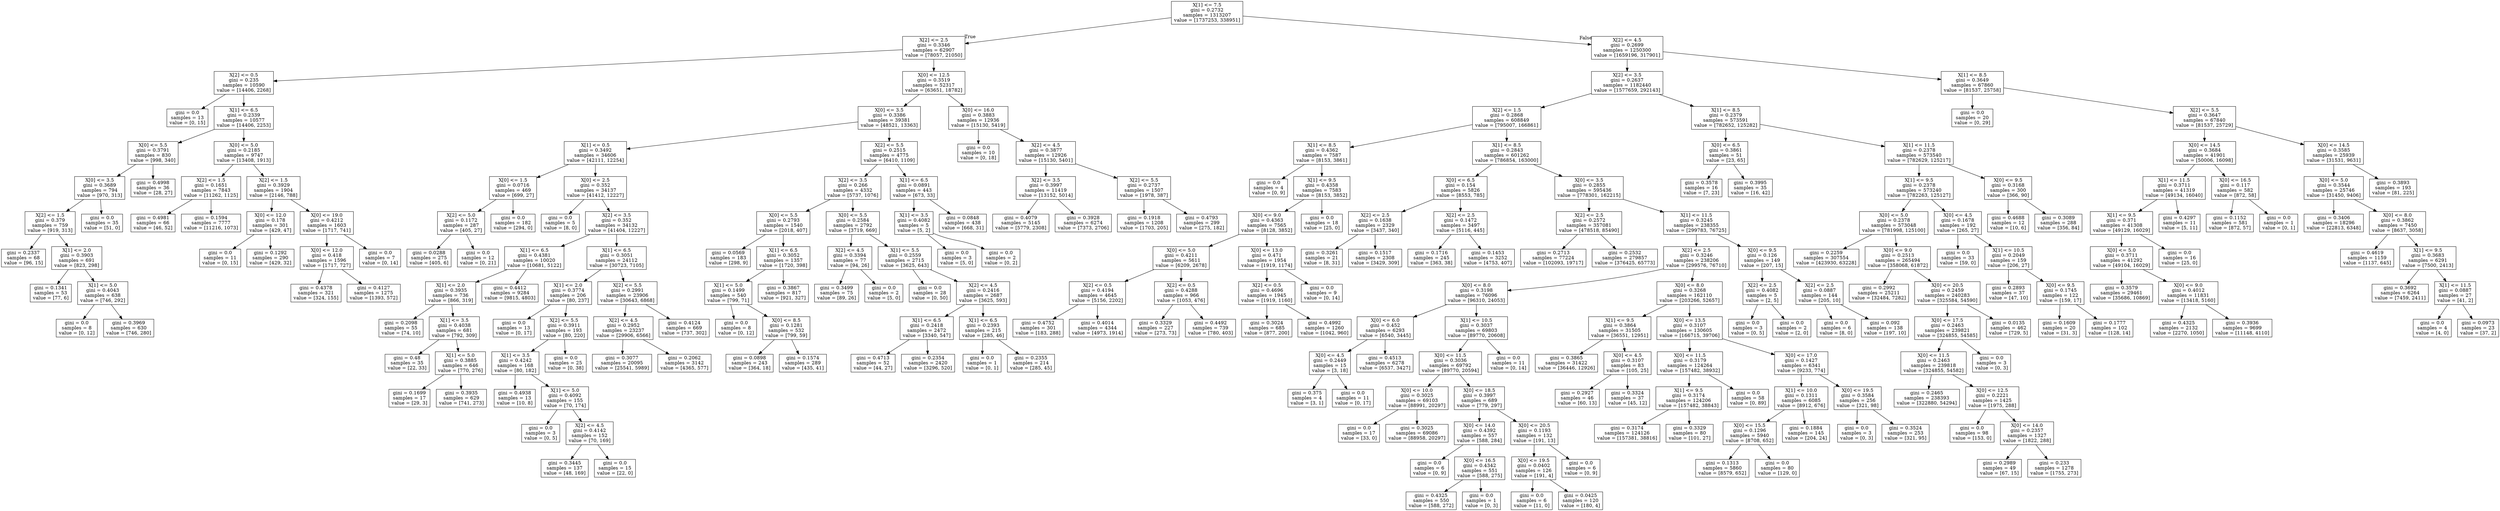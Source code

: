 digraph Tree {
node [shape=box] ;
0 [label="X[1] <= 7.5\ngini = 0.2732\nsamples = 1313207\nvalue = [1737253, 338951]"] ;
1 [label="X[2] <= 2.5\ngini = 0.3346\nsamples = 62907\nvalue = [78057, 21050]"] ;
0 -> 1 [labeldistance=2.5, labelangle=45, headlabel="True"] ;
2 [label="X[2] <= 0.5\ngini = 0.235\nsamples = 10590\nvalue = [14406, 2268]"] ;
1 -> 2 ;
3 [label="gini = 0.0\nsamples = 13\nvalue = [0, 15]"] ;
2 -> 3 ;
4 [label="X[1] <= 6.5\ngini = 0.2339\nsamples = 10577\nvalue = [14406, 2253]"] ;
2 -> 4 ;
5 [label="X[0] <= 5.5\ngini = 0.3791\nsamples = 830\nvalue = [998, 340]"] ;
4 -> 5 ;
6 [label="X[0] <= 3.5\ngini = 0.3689\nsamples = 794\nvalue = [970, 313]"] ;
5 -> 6 ;
7 [label="X[2] <= 1.5\ngini = 0.379\nsamples = 759\nvalue = [919, 313]"] ;
6 -> 7 ;
8 [label="gini = 0.2337\nsamples = 68\nvalue = [96, 15]"] ;
7 -> 8 ;
9 [label="X[1] <= 2.0\ngini = 0.3903\nsamples = 691\nvalue = [823, 298]"] ;
7 -> 9 ;
10 [label="gini = 0.1341\nsamples = 53\nvalue = [77, 6]"] ;
9 -> 10 ;
11 [label="X[1] <= 5.0\ngini = 0.4043\nsamples = 638\nvalue = [746, 292]"] ;
9 -> 11 ;
12 [label="gini = 0.0\nsamples = 8\nvalue = [0, 12]"] ;
11 -> 12 ;
13 [label="gini = 0.3969\nsamples = 630\nvalue = [746, 280]"] ;
11 -> 13 ;
14 [label="gini = 0.0\nsamples = 35\nvalue = [51, 0]"] ;
6 -> 14 ;
15 [label="gini = 0.4998\nsamples = 36\nvalue = [28, 27]"] ;
5 -> 15 ;
16 [label="X[0] <= 5.0\ngini = 0.2185\nsamples = 9747\nvalue = [13408, 1913]"] ;
4 -> 16 ;
17 [label="X[2] <= 1.5\ngini = 0.1651\nsamples = 7843\nvalue = [11262, 1125]"] ;
16 -> 17 ;
18 [label="gini = 0.4981\nsamples = 66\nvalue = [46, 52]"] ;
17 -> 18 ;
19 [label="gini = 0.1594\nsamples = 7777\nvalue = [11216, 1073]"] ;
17 -> 19 ;
20 [label="X[2] <= 1.5\ngini = 0.3929\nsamples = 1904\nvalue = [2146, 788]"] ;
16 -> 20 ;
21 [label="X[0] <= 12.0\ngini = 0.178\nsamples = 301\nvalue = [429, 47]"] ;
20 -> 21 ;
22 [label="gini = 0.0\nsamples = 11\nvalue = [0, 15]"] ;
21 -> 22 ;
23 [label="gini = 0.1292\nsamples = 290\nvalue = [429, 32]"] ;
21 -> 23 ;
24 [label="X[0] <= 19.0\ngini = 0.4212\nsamples = 1603\nvalue = [1717, 741]"] ;
20 -> 24 ;
25 [label="X[0] <= 12.0\ngini = 0.418\nsamples = 1596\nvalue = [1717, 727]"] ;
24 -> 25 ;
26 [label="gini = 0.4378\nsamples = 321\nvalue = [324, 155]"] ;
25 -> 26 ;
27 [label="gini = 0.4127\nsamples = 1275\nvalue = [1393, 572]"] ;
25 -> 27 ;
28 [label="gini = 0.0\nsamples = 7\nvalue = [0, 14]"] ;
24 -> 28 ;
29 [label="X[0] <= 12.5\ngini = 0.3519\nsamples = 52317\nvalue = [63651, 18782]"] ;
1 -> 29 ;
30 [label="X[0] <= 3.5\ngini = 0.3386\nsamples = 39381\nvalue = [48521, 13363]"] ;
29 -> 30 ;
31 [label="X[1] <= 0.5\ngini = 0.3492\nsamples = 34606\nvalue = [42111, 12254]"] ;
30 -> 31 ;
32 [label="X[0] <= 1.5\ngini = 0.0716\nsamples = 469\nvalue = [699, 27]"] ;
31 -> 32 ;
33 [label="X[2] <= 5.0\ngini = 0.1172\nsamples = 287\nvalue = [405, 27]"] ;
32 -> 33 ;
34 [label="gini = 0.0288\nsamples = 275\nvalue = [405, 6]"] ;
33 -> 34 ;
35 [label="gini = 0.0\nsamples = 12\nvalue = [0, 21]"] ;
33 -> 35 ;
36 [label="gini = 0.0\nsamples = 182\nvalue = [294, 0]"] ;
32 -> 36 ;
37 [label="X[0] <= 2.5\ngini = 0.352\nsamples = 34137\nvalue = [41412, 12227]"] ;
31 -> 37 ;
38 [label="gini = 0.0\nsamples = 5\nvalue = [8, 0]"] ;
37 -> 38 ;
39 [label="X[2] <= 3.5\ngini = 0.352\nsamples = 34132\nvalue = [41404, 12227]"] ;
37 -> 39 ;
40 [label="X[1] <= 6.5\ngini = 0.4381\nsamples = 10020\nvalue = [10681, 5122]"] ;
39 -> 40 ;
41 [label="X[1] <= 2.0\ngini = 0.3935\nsamples = 736\nvalue = [866, 319]"] ;
40 -> 41 ;
42 [label="gini = 0.2098\nsamples = 55\nvalue = [74, 10]"] ;
41 -> 42 ;
43 [label="X[1] <= 3.5\ngini = 0.4038\nsamples = 681\nvalue = [792, 309]"] ;
41 -> 43 ;
44 [label="gini = 0.48\nsamples = 35\nvalue = [22, 33]"] ;
43 -> 44 ;
45 [label="X[1] <= 5.0\ngini = 0.3885\nsamples = 646\nvalue = [770, 276]"] ;
43 -> 45 ;
46 [label="gini = 0.1699\nsamples = 17\nvalue = [29, 3]"] ;
45 -> 46 ;
47 [label="gini = 0.3935\nsamples = 629\nvalue = [741, 273]"] ;
45 -> 47 ;
48 [label="gini = 0.4412\nsamples = 9284\nvalue = [9815, 4803]"] ;
40 -> 48 ;
49 [label="X[1] <= 6.5\ngini = 0.3051\nsamples = 24112\nvalue = [30723, 7105]"] ;
39 -> 49 ;
50 [label="X[1] <= 2.0\ngini = 0.3774\nsamples = 206\nvalue = [80, 237]"] ;
49 -> 50 ;
51 [label="gini = 0.0\nsamples = 13\nvalue = [0, 17]"] ;
50 -> 51 ;
52 [label="X[2] <= 5.5\ngini = 0.3911\nsamples = 193\nvalue = [80, 220]"] ;
50 -> 52 ;
53 [label="X[1] <= 3.5\ngini = 0.4242\nsamples = 168\nvalue = [80, 182]"] ;
52 -> 53 ;
54 [label="gini = 0.4938\nsamples = 13\nvalue = [10, 8]"] ;
53 -> 54 ;
55 [label="X[1] <= 5.0\ngini = 0.4092\nsamples = 155\nvalue = [70, 174]"] ;
53 -> 55 ;
56 [label="gini = 0.0\nsamples = 3\nvalue = [0, 5]"] ;
55 -> 56 ;
57 [label="X[2] <= 4.5\ngini = 0.4142\nsamples = 152\nvalue = [70, 169]"] ;
55 -> 57 ;
58 [label="gini = 0.3445\nsamples = 137\nvalue = [48, 169]"] ;
57 -> 58 ;
59 [label="gini = 0.0\nsamples = 15\nvalue = [22, 0]"] ;
57 -> 59 ;
60 [label="gini = 0.0\nsamples = 25\nvalue = [0, 38]"] ;
52 -> 60 ;
61 [label="X[2] <= 5.5\ngini = 0.2991\nsamples = 23906\nvalue = [30643, 6868]"] ;
49 -> 61 ;
62 [label="X[2] <= 4.5\ngini = 0.2952\nsamples = 23237\nvalue = [29906, 6566]"] ;
61 -> 62 ;
63 [label="gini = 0.3077\nsamples = 20095\nvalue = [25541, 5989]"] ;
62 -> 63 ;
64 [label="gini = 0.2062\nsamples = 3142\nvalue = [4365, 577]"] ;
62 -> 64 ;
65 [label="gini = 0.4124\nsamples = 669\nvalue = [737, 302]"] ;
61 -> 65 ;
66 [label="X[2] <= 5.5\ngini = 0.2515\nsamples = 4775\nvalue = [6410, 1109]"] ;
30 -> 66 ;
67 [label="X[2] <= 3.5\ngini = 0.266\nsamples = 4332\nvalue = [5737, 1076]"] ;
66 -> 67 ;
68 [label="X[0] <= 5.5\ngini = 0.2793\nsamples = 1540\nvalue = [2018, 407]"] ;
67 -> 68 ;
69 [label="gini = 0.0569\nsamples = 183\nvalue = [298, 9]"] ;
68 -> 69 ;
70 [label="X[1] <= 6.5\ngini = 0.3052\nsamples = 1357\nvalue = [1720, 398]"] ;
68 -> 70 ;
71 [label="X[1] <= 5.0\ngini = 0.1499\nsamples = 540\nvalue = [799, 71]"] ;
70 -> 71 ;
72 [label="gini = 0.0\nsamples = 8\nvalue = [0, 12]"] ;
71 -> 72 ;
73 [label="X[0] <= 8.5\ngini = 0.1281\nsamples = 532\nvalue = [799, 59]"] ;
71 -> 73 ;
74 [label="gini = 0.0898\nsamples = 243\nvalue = [364, 18]"] ;
73 -> 74 ;
75 [label="gini = 0.1574\nsamples = 289\nvalue = [435, 41]"] ;
73 -> 75 ;
76 [label="gini = 0.3867\nsamples = 817\nvalue = [921, 327]"] ;
70 -> 76 ;
77 [label="X[0] <= 5.5\ngini = 0.2584\nsamples = 2792\nvalue = [3719, 669]"] ;
67 -> 77 ;
78 [label="X[2] <= 4.5\ngini = 0.3394\nsamples = 77\nvalue = [94, 26]"] ;
77 -> 78 ;
79 [label="gini = 0.3499\nsamples = 75\nvalue = [89, 26]"] ;
78 -> 79 ;
80 [label="gini = 0.0\nsamples = 2\nvalue = [5, 0]"] ;
78 -> 80 ;
81 [label="X[1] <= 5.5\ngini = 0.2559\nsamples = 2715\nvalue = [3625, 643]"] ;
77 -> 81 ;
82 [label="gini = 0.0\nsamples = 28\nvalue = [0, 50]"] ;
81 -> 82 ;
83 [label="X[2] <= 4.5\ngini = 0.2416\nsamples = 2687\nvalue = [3625, 593]"] ;
81 -> 83 ;
84 [label="X[1] <= 6.5\ngini = 0.2418\nsamples = 2472\nvalue = [3340, 547]"] ;
83 -> 84 ;
85 [label="gini = 0.4713\nsamples = 52\nvalue = [44, 27]"] ;
84 -> 85 ;
86 [label="gini = 0.2354\nsamples = 2420\nvalue = [3296, 520]"] ;
84 -> 86 ;
87 [label="X[1] <= 6.5\ngini = 0.2393\nsamples = 215\nvalue = [285, 46]"] ;
83 -> 87 ;
88 [label="gini = 0.0\nsamples = 1\nvalue = [0, 1]"] ;
87 -> 88 ;
89 [label="gini = 0.2355\nsamples = 214\nvalue = [285, 45]"] ;
87 -> 89 ;
90 [label="X[1] <= 6.5\ngini = 0.0891\nsamples = 443\nvalue = [673, 33]"] ;
66 -> 90 ;
91 [label="X[1] <= 3.5\ngini = 0.4082\nsamples = 5\nvalue = [5, 2]"] ;
90 -> 91 ;
92 [label="gini = 0.0\nsamples = 3\nvalue = [5, 0]"] ;
91 -> 92 ;
93 [label="gini = 0.0\nsamples = 2\nvalue = [0, 2]"] ;
91 -> 93 ;
94 [label="gini = 0.0848\nsamples = 438\nvalue = [668, 31]"] ;
90 -> 94 ;
95 [label="X[0] <= 16.0\ngini = 0.3883\nsamples = 12936\nvalue = [15130, 5419]"] ;
29 -> 95 ;
96 [label="gini = 0.0\nsamples = 10\nvalue = [0, 18]"] ;
95 -> 96 ;
97 [label="X[2] <= 4.5\ngini = 0.3877\nsamples = 12926\nvalue = [15130, 5401]"] ;
95 -> 97 ;
98 [label="X[2] <= 3.5\ngini = 0.3997\nsamples = 11419\nvalue = [13152, 5014]"] ;
97 -> 98 ;
99 [label="gini = 0.4079\nsamples = 5145\nvalue = [5779, 2308]"] ;
98 -> 99 ;
100 [label="gini = 0.3928\nsamples = 6274\nvalue = [7373, 2706]"] ;
98 -> 100 ;
101 [label="X[2] <= 5.5\ngini = 0.2737\nsamples = 1507\nvalue = [1978, 387]"] ;
97 -> 101 ;
102 [label="gini = 0.1918\nsamples = 1208\nvalue = [1703, 205]"] ;
101 -> 102 ;
103 [label="gini = 0.4793\nsamples = 299\nvalue = [275, 182]"] ;
101 -> 103 ;
104 [label="X[2] <= 4.5\ngini = 0.2699\nsamples = 1250300\nvalue = [1659196, 317901]"] ;
0 -> 104 [labeldistance=2.5, labelangle=-45, headlabel="False"] ;
105 [label="X[2] <= 3.5\ngini = 0.2637\nsamples = 1182440\nvalue = [1577659, 292143]"] ;
104 -> 105 ;
106 [label="X[2] <= 1.5\ngini = 0.2868\nsamples = 608849\nvalue = [795007, 166861]"] ;
105 -> 106 ;
107 [label="X[1] <= 8.5\ngini = 0.4362\nsamples = 7587\nvalue = [8153, 3861]"] ;
106 -> 107 ;
108 [label="gini = 0.0\nsamples = 4\nvalue = [0, 9]"] ;
107 -> 108 ;
109 [label="X[1] <= 9.5\ngini = 0.4358\nsamples = 7583\nvalue = [8153, 3852]"] ;
107 -> 109 ;
110 [label="X[0] <= 9.0\ngini = 0.4363\nsamples = 7565\nvalue = [8128, 3852]"] ;
109 -> 110 ;
111 [label="X[0] <= 5.0\ngini = 0.4211\nsamples = 5611\nvalue = [6209, 2678]"] ;
110 -> 111 ;
112 [label="X[2] <= 0.5\ngini = 0.4194\nsamples = 4645\nvalue = [5156, 2202]"] ;
111 -> 112 ;
113 [label="gini = 0.4752\nsamples = 301\nvalue = [183, 288]"] ;
112 -> 113 ;
114 [label="gini = 0.4014\nsamples = 4344\nvalue = [4973, 1914]"] ;
112 -> 114 ;
115 [label="X[2] <= 0.5\ngini = 0.4288\nsamples = 966\nvalue = [1053, 476]"] ;
111 -> 115 ;
116 [label="gini = 0.3329\nsamples = 227\nvalue = [273, 73]"] ;
115 -> 116 ;
117 [label="gini = 0.4492\nsamples = 739\nvalue = [780, 403]"] ;
115 -> 117 ;
118 [label="X[0] <= 13.0\ngini = 0.471\nsamples = 1954\nvalue = [1919, 1174]"] ;
110 -> 118 ;
119 [label="X[2] <= 0.5\ngini = 0.4696\nsamples = 1945\nvalue = [1919, 1160]"] ;
118 -> 119 ;
120 [label="gini = 0.3024\nsamples = 685\nvalue = [877, 200]"] ;
119 -> 120 ;
121 [label="gini = 0.4992\nsamples = 1260\nvalue = [1042, 960]"] ;
119 -> 121 ;
122 [label="gini = 0.0\nsamples = 9\nvalue = [0, 14]"] ;
118 -> 122 ;
123 [label="gini = 0.0\nsamples = 18\nvalue = [25, 0]"] ;
109 -> 123 ;
124 [label="X[1] <= 8.5\ngini = 0.2843\nsamples = 601262\nvalue = [786854, 163000]"] ;
106 -> 124 ;
125 [label="X[0] <= 6.5\ngini = 0.154\nsamples = 5826\nvalue = [8553, 785]"] ;
124 -> 125 ;
126 [label="X[2] <= 2.5\ngini = 0.1638\nsamples = 2329\nvalue = [3437, 340]"] ;
125 -> 126 ;
127 [label="gini = 0.3261\nsamples = 21\nvalue = [8, 31]"] ;
126 -> 127 ;
128 [label="gini = 0.1517\nsamples = 2308\nvalue = [3429, 309]"] ;
126 -> 128 ;
129 [label="X[2] <= 2.5\ngini = 0.1472\nsamples = 3497\nvalue = [5116, 445]"] ;
125 -> 129 ;
130 [label="gini = 0.1716\nsamples = 245\nvalue = [363, 38]"] ;
129 -> 130 ;
131 [label="gini = 0.1453\nsamples = 3252\nvalue = [4753, 407]"] ;
129 -> 131 ;
132 [label="X[0] <= 3.5\ngini = 0.2855\nsamples = 595436\nvalue = [778301, 162215]"] ;
124 -> 132 ;
133 [label="X[2] <= 2.5\ngini = 0.2572\nsamples = 357081\nvalue = [478518, 85490]"] ;
132 -> 133 ;
134 [label="gini = 0.2713\nsamples = 77224\nvalue = [102093, 19717]"] ;
133 -> 134 ;
135 [label="gini = 0.2532\nsamples = 279857\nvalue = [376425, 65773]"] ;
133 -> 135 ;
136 [label="X[1] <= 11.5\ngini = 0.3245\nsamples = 238355\nvalue = [299783, 76725]"] ;
132 -> 136 ;
137 [label="X[2] <= 2.5\ngini = 0.3246\nsamples = 238206\nvalue = [299576, 76710]"] ;
136 -> 137 ;
138 [label="X[0] <= 8.0\ngini = 0.3198\nsamples = 76096\nvalue = [96310, 24053]"] ;
137 -> 138 ;
139 [label="X[0] <= 6.0\ngini = 0.452\nsamples = 6293\nvalue = [6540, 3445]"] ;
138 -> 139 ;
140 [label="X[0] <= 4.5\ngini = 0.2449\nsamples = 15\nvalue = [3, 18]"] ;
139 -> 140 ;
141 [label="gini = 0.375\nsamples = 4\nvalue = [3, 1]"] ;
140 -> 141 ;
142 [label="gini = 0.0\nsamples = 11\nvalue = [0, 17]"] ;
140 -> 142 ;
143 [label="gini = 0.4513\nsamples = 6278\nvalue = [6537, 3427]"] ;
139 -> 143 ;
144 [label="X[1] <= 10.5\ngini = 0.3037\nsamples = 69803\nvalue = [89770, 20608]"] ;
138 -> 144 ;
145 [label="X[0] <= 11.5\ngini = 0.3036\nsamples = 69792\nvalue = [89770, 20594]"] ;
144 -> 145 ;
146 [label="X[0] <= 10.0\ngini = 0.3025\nsamples = 69103\nvalue = [88991, 20297]"] ;
145 -> 146 ;
147 [label="gini = 0.0\nsamples = 17\nvalue = [33, 0]"] ;
146 -> 147 ;
148 [label="gini = 0.3025\nsamples = 69086\nvalue = [88958, 20297]"] ;
146 -> 148 ;
149 [label="X[0] <= 18.5\ngini = 0.3997\nsamples = 689\nvalue = [779, 297]"] ;
145 -> 149 ;
150 [label="X[0] <= 14.0\ngini = 0.4392\nsamples = 557\nvalue = [588, 284]"] ;
149 -> 150 ;
151 [label="gini = 0.0\nsamples = 6\nvalue = [0, 9]"] ;
150 -> 151 ;
152 [label="X[0] <= 16.5\ngini = 0.4342\nsamples = 551\nvalue = [588, 275]"] ;
150 -> 152 ;
153 [label="gini = 0.4325\nsamples = 550\nvalue = [588, 272]"] ;
152 -> 153 ;
154 [label="gini = 0.0\nsamples = 1\nvalue = [0, 3]"] ;
152 -> 154 ;
155 [label="X[0] <= 20.5\ngini = 0.1193\nsamples = 132\nvalue = [191, 13]"] ;
149 -> 155 ;
156 [label="X[0] <= 19.5\ngini = 0.0402\nsamples = 126\nvalue = [191, 4]"] ;
155 -> 156 ;
157 [label="gini = 0.0\nsamples = 6\nvalue = [11, 0]"] ;
156 -> 157 ;
158 [label="gini = 0.0425\nsamples = 120\nvalue = [180, 4]"] ;
156 -> 158 ;
159 [label="gini = 0.0\nsamples = 6\nvalue = [0, 9]"] ;
155 -> 159 ;
160 [label="gini = 0.0\nsamples = 11\nvalue = [0, 14]"] ;
144 -> 160 ;
161 [label="X[0] <= 8.0\ngini = 0.3268\nsamples = 162110\nvalue = [203266, 52657]"] ;
137 -> 161 ;
162 [label="X[1] <= 9.5\ngini = 0.3864\nsamples = 31505\nvalue = [36551, 12951]"] ;
161 -> 162 ;
163 [label="gini = 0.3865\nsamples = 31422\nvalue = [36446, 12926]"] ;
162 -> 163 ;
164 [label="X[0] <= 4.5\ngini = 0.3107\nsamples = 83\nvalue = [105, 25]"] ;
162 -> 164 ;
165 [label="gini = 0.2927\nsamples = 46\nvalue = [60, 13]"] ;
164 -> 165 ;
166 [label="gini = 0.3324\nsamples = 37\nvalue = [45, 12]"] ;
164 -> 166 ;
167 [label="X[0] <= 13.5\ngini = 0.3107\nsamples = 130605\nvalue = [166715, 39706]"] ;
161 -> 167 ;
168 [label="X[0] <= 11.5\ngini = 0.3179\nsamples = 124264\nvalue = [157482, 38932]"] ;
167 -> 168 ;
169 [label="X[1] <= 9.5\ngini = 0.3174\nsamples = 124206\nvalue = [157482, 38843]"] ;
168 -> 169 ;
170 [label="gini = 0.3174\nsamples = 124126\nvalue = [157381, 38816]"] ;
169 -> 170 ;
171 [label="gini = 0.3329\nsamples = 80\nvalue = [101, 27]"] ;
169 -> 171 ;
172 [label="gini = 0.0\nsamples = 58\nvalue = [0, 89]"] ;
168 -> 172 ;
173 [label="X[0] <= 17.0\ngini = 0.1427\nsamples = 6341\nvalue = [9233, 774]"] ;
167 -> 173 ;
174 [label="X[1] <= 10.0\ngini = 0.1311\nsamples = 6085\nvalue = [8912, 676]"] ;
173 -> 174 ;
175 [label="X[0] <= 15.5\ngini = 0.1296\nsamples = 5940\nvalue = [8708, 652]"] ;
174 -> 175 ;
176 [label="gini = 0.1313\nsamples = 5860\nvalue = [8579, 652]"] ;
175 -> 176 ;
177 [label="gini = 0.0\nsamples = 80\nvalue = [129, 0]"] ;
175 -> 177 ;
178 [label="gini = 0.1884\nsamples = 145\nvalue = [204, 24]"] ;
174 -> 178 ;
179 [label="X[0] <= 19.5\ngini = 0.3584\nsamples = 256\nvalue = [321, 98]"] ;
173 -> 179 ;
180 [label="gini = 0.0\nsamples = 3\nvalue = [0, 3]"] ;
179 -> 180 ;
181 [label="gini = 0.3524\nsamples = 253\nvalue = [321, 95]"] ;
179 -> 181 ;
182 [label="X[0] <= 9.5\ngini = 0.126\nsamples = 149\nvalue = [207, 15]"] ;
136 -> 182 ;
183 [label="X[2] <= 2.5\ngini = 0.4082\nsamples = 5\nvalue = [2, 5]"] ;
182 -> 183 ;
184 [label="gini = 0.0\nsamples = 3\nvalue = [0, 5]"] ;
183 -> 184 ;
185 [label="gini = 0.0\nsamples = 2\nvalue = [2, 0]"] ;
183 -> 185 ;
186 [label="X[2] <= 2.5\ngini = 0.0887\nsamples = 144\nvalue = [205, 10]"] ;
182 -> 186 ;
187 [label="gini = 0.0\nsamples = 6\nvalue = [8, 0]"] ;
186 -> 187 ;
188 [label="gini = 0.092\nsamples = 138\nvalue = [197, 10]"] ;
186 -> 188 ;
189 [label="X[1] <= 8.5\ngini = 0.2379\nsamples = 573591\nvalue = [782652, 125282]"] ;
105 -> 189 ;
190 [label="X[0] <= 6.5\ngini = 0.3861\nsamples = 51\nvalue = [23, 65]"] ;
189 -> 190 ;
191 [label="gini = 0.3578\nsamples = 16\nvalue = [7, 23]"] ;
190 -> 191 ;
192 [label="gini = 0.3995\nsamples = 35\nvalue = [16, 42]"] ;
190 -> 192 ;
193 [label="X[1] <= 11.5\ngini = 0.2378\nsamples = 573540\nvalue = [782629, 125217]"] ;
189 -> 193 ;
194 [label="X[1] <= 9.5\ngini = 0.2378\nsamples = 573240\nvalue = [782263, 125127]"] ;
193 -> 194 ;
195 [label="X[0] <= 5.0\ngini = 0.2378\nsamples = 573048\nvalue = [781998, 125100]"] ;
194 -> 195 ;
196 [label="gini = 0.2259\nsamples = 307554\nvalue = [423930, 63228]"] ;
195 -> 196 ;
197 [label="X[0] <= 9.0\ngini = 0.2513\nsamples = 265494\nvalue = [358068, 61872]"] ;
195 -> 197 ;
198 [label="gini = 0.2992\nsamples = 25211\nvalue = [32484, 7282]"] ;
197 -> 198 ;
199 [label="X[0] <= 20.5\ngini = 0.2459\nsamples = 240283\nvalue = [325584, 54590]"] ;
197 -> 199 ;
200 [label="X[0] <= 17.5\ngini = 0.2463\nsamples = 239821\nvalue = [324855, 54585]"] ;
199 -> 200 ;
201 [label="X[0] <= 11.5\ngini = 0.2463\nsamples = 239818\nvalue = [324855, 54582]"] ;
200 -> 201 ;
202 [label="gini = 0.2465\nsamples = 238393\nvalue = [322880, 54294]"] ;
201 -> 202 ;
203 [label="X[0] <= 12.5\ngini = 0.2221\nsamples = 1425\nvalue = [1975, 288]"] ;
201 -> 203 ;
204 [label="gini = 0.0\nsamples = 98\nvalue = [153, 0]"] ;
203 -> 204 ;
205 [label="X[0] <= 14.0\ngini = 0.2357\nsamples = 1327\nvalue = [1822, 288]"] ;
203 -> 205 ;
206 [label="gini = 0.2989\nsamples = 49\nvalue = [67, 15]"] ;
205 -> 206 ;
207 [label="gini = 0.233\nsamples = 1278\nvalue = [1755, 273]"] ;
205 -> 207 ;
208 [label="gini = 0.0\nsamples = 3\nvalue = [0, 3]"] ;
200 -> 208 ;
209 [label="gini = 0.0135\nsamples = 462\nvalue = [729, 5]"] ;
199 -> 209 ;
210 [label="X[0] <= 4.5\ngini = 0.1678\nsamples = 192\nvalue = [265, 27]"] ;
194 -> 210 ;
211 [label="gini = 0.0\nsamples = 33\nvalue = [59, 0]"] ;
210 -> 211 ;
212 [label="X[1] <= 10.5\ngini = 0.2049\nsamples = 159\nvalue = [206, 27]"] ;
210 -> 212 ;
213 [label="gini = 0.2893\nsamples = 37\nvalue = [47, 10]"] ;
212 -> 213 ;
214 [label="X[0] <= 9.5\ngini = 0.1745\nsamples = 122\nvalue = [159, 17]"] ;
212 -> 214 ;
215 [label="gini = 0.1609\nsamples = 20\nvalue = [31, 3]"] ;
214 -> 215 ;
216 [label="gini = 0.1777\nsamples = 102\nvalue = [128, 14]"] ;
214 -> 216 ;
217 [label="X[0] <= 9.5\ngini = 0.3168\nsamples = 300\nvalue = [366, 90]"] ;
193 -> 217 ;
218 [label="gini = 0.4688\nsamples = 12\nvalue = [10, 6]"] ;
217 -> 218 ;
219 [label="gini = 0.3089\nsamples = 288\nvalue = [356, 84]"] ;
217 -> 219 ;
220 [label="X[1] <= 8.5\ngini = 0.3649\nsamples = 67860\nvalue = [81537, 25758]"] ;
104 -> 220 ;
221 [label="gini = 0.0\nsamples = 20\nvalue = [0, 29]"] ;
220 -> 221 ;
222 [label="X[2] <= 5.5\ngini = 0.3647\nsamples = 67840\nvalue = [81537, 25729]"] ;
220 -> 222 ;
223 [label="X[0] <= 14.5\ngini = 0.3684\nsamples = 41901\nvalue = [50006, 16098]"] ;
222 -> 223 ;
224 [label="X[1] <= 11.5\ngini = 0.3711\nsamples = 41319\nvalue = [49134, 16040]"] ;
223 -> 224 ;
225 [label="X[1] <= 9.5\ngini = 0.371\nsamples = 41308\nvalue = [49129, 16029]"] ;
224 -> 225 ;
226 [label="X[0] <= 5.0\ngini = 0.3711\nsamples = 41292\nvalue = [49104, 16029]"] ;
225 -> 226 ;
227 [label="gini = 0.3579\nsamples = 29461\nvalue = [35686, 10869]"] ;
226 -> 227 ;
228 [label="X[0] <= 9.0\ngini = 0.4012\nsamples = 11831\nvalue = [13418, 5160]"] ;
226 -> 228 ;
229 [label="gini = 0.4325\nsamples = 2132\nvalue = [2270, 1050]"] ;
228 -> 229 ;
230 [label="gini = 0.3936\nsamples = 9699\nvalue = [11148, 4110]"] ;
228 -> 230 ;
231 [label="gini = 0.0\nsamples = 16\nvalue = [25, 0]"] ;
225 -> 231 ;
232 [label="gini = 0.4297\nsamples = 11\nvalue = [5, 11]"] ;
224 -> 232 ;
233 [label="X[0] <= 16.5\ngini = 0.117\nsamples = 582\nvalue = [872, 58]"] ;
223 -> 233 ;
234 [label="gini = 0.1152\nsamples = 581\nvalue = [872, 57]"] ;
233 -> 234 ;
235 [label="gini = 0.0\nsamples = 1\nvalue = [0, 1]"] ;
233 -> 235 ;
236 [label="X[0] <= 14.5\ngini = 0.3585\nsamples = 25939\nvalue = [31531, 9631]"] ;
222 -> 236 ;
237 [label="X[0] <= 5.0\ngini = 0.3544\nsamples = 25746\nvalue = [31450, 9406]"] ;
236 -> 237 ;
238 [label="gini = 0.3406\nsamples = 18296\nvalue = [22813, 6348]"] ;
237 -> 238 ;
239 [label="X[0] <= 8.0\ngini = 0.3862\nsamples = 7450\nvalue = [8637, 3058]"] ;
237 -> 239 ;
240 [label="gini = 0.4619\nsamples = 1159\nvalue = [1137, 645]"] ;
239 -> 240 ;
241 [label="X[1] <= 9.5\ngini = 0.3683\nsamples = 6291\nvalue = [7500, 2413]"] ;
239 -> 241 ;
242 [label="gini = 0.3692\nsamples = 6264\nvalue = [7459, 2411]"] ;
241 -> 242 ;
243 [label="X[1] <= 11.5\ngini = 0.0887\nsamples = 27\nvalue = [41, 2]"] ;
241 -> 243 ;
244 [label="gini = 0.0\nsamples = 4\nvalue = [4, 0]"] ;
243 -> 244 ;
245 [label="gini = 0.0973\nsamples = 23\nvalue = [37, 2]"] ;
243 -> 245 ;
246 [label="gini = 0.3893\nsamples = 193\nvalue = [81, 225]"] ;
236 -> 246 ;
}
